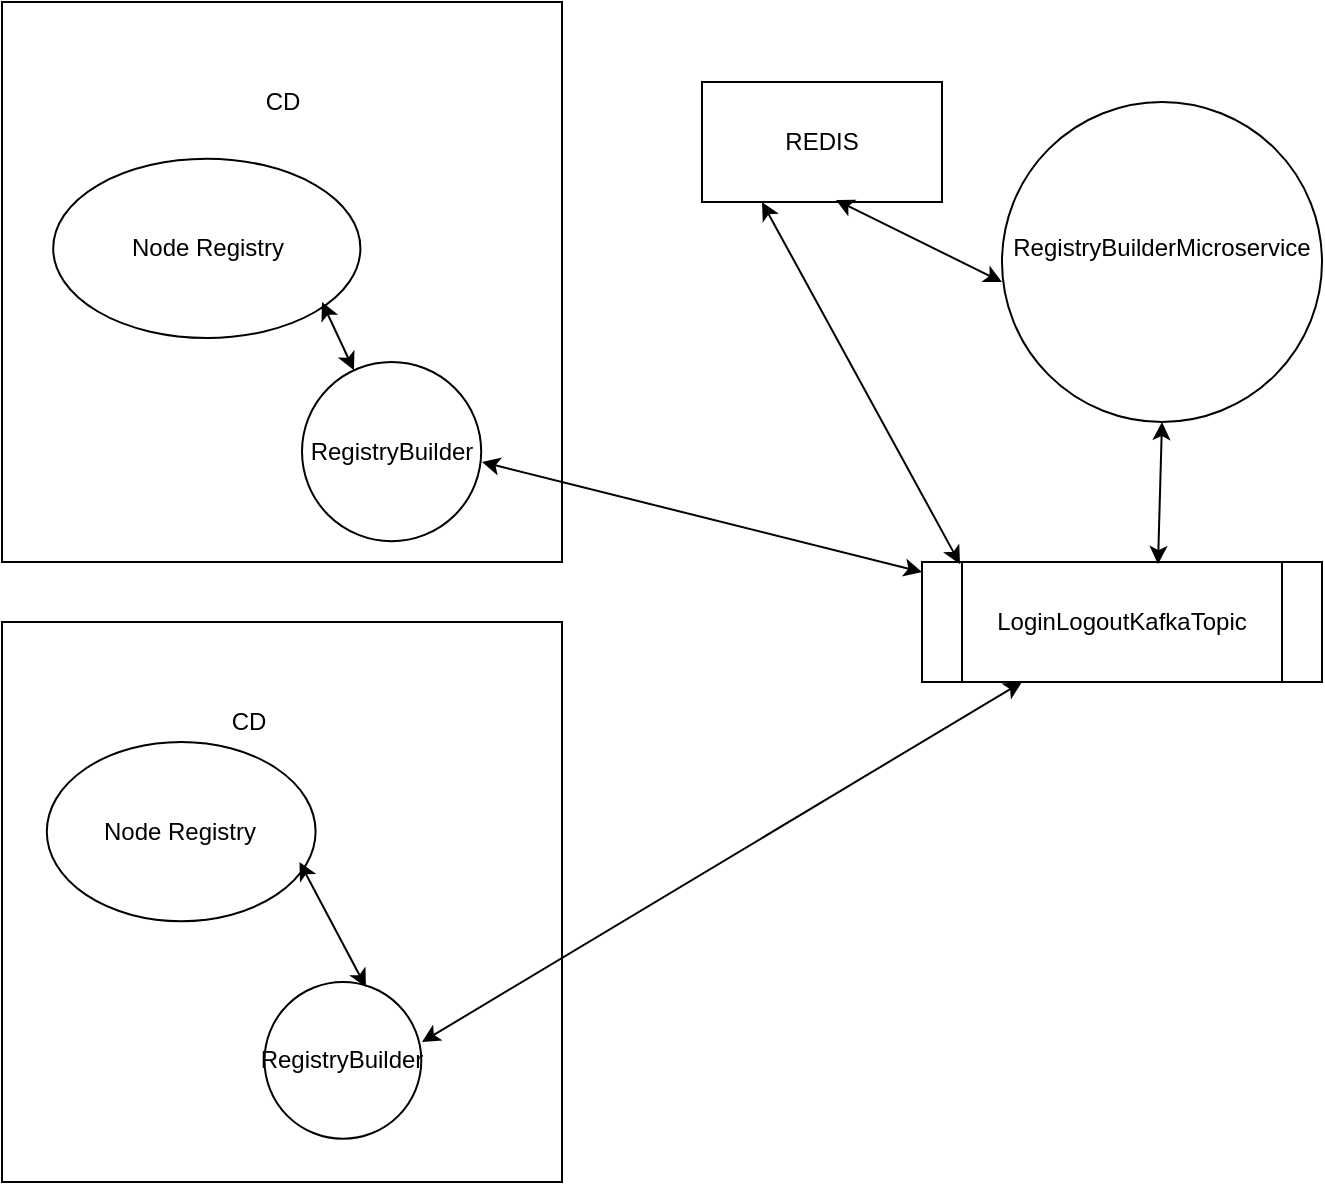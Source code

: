 <mxfile version="22.1.7" type="github">
  <diagram name="Page-1" id="YelkGCeMazvoDBq8n71y">
    <mxGraphModel dx="1210" dy="603" grid="1" gridSize="10" guides="1" tooltips="1" connect="1" arrows="1" fold="1" page="1" pageScale="1" pageWidth="850" pageHeight="1100" math="0" shadow="0">
      <root>
        <mxCell id="0" />
        <mxCell id="1" parent="0" />
        <mxCell id="x7VfMDNwSIcgL4_Bs0VZ-4" value="" style="group" vertex="1" connectable="0" parent="1">
          <mxGeometry x="120" y="30" width="320" height="280" as="geometry" />
        </mxCell>
        <mxCell id="x7VfMDNwSIcgL4_Bs0VZ-1" value="" style="whiteSpace=wrap;html=1;aspect=fixed;" vertex="1" parent="x7VfMDNwSIcgL4_Bs0VZ-4">
          <mxGeometry width="280" height="280" as="geometry" />
        </mxCell>
        <mxCell id="x7VfMDNwSIcgL4_Bs0VZ-2" value="Node Registry" style="ellipse;whiteSpace=wrap;html=1;" vertex="1" parent="x7VfMDNwSIcgL4_Bs0VZ-4">
          <mxGeometry x="25.6" y="78.4" width="153.6" height="89.6" as="geometry" />
        </mxCell>
        <mxCell id="x7VfMDNwSIcgL4_Bs0VZ-3" value="CD" style="text;html=1;strokeColor=none;fillColor=none;align=center;verticalAlign=middle;whiteSpace=wrap;rounded=0;" vertex="1" parent="x7VfMDNwSIcgL4_Bs0VZ-4">
          <mxGeometry x="102.4" y="33.6" width="76.8" height="33.6" as="geometry" />
        </mxCell>
        <mxCell id="x7VfMDNwSIcgL4_Bs0VZ-9" value="RegistryBuilder" style="ellipse;whiteSpace=wrap;html=1;aspect=fixed;" vertex="1" parent="x7VfMDNwSIcgL4_Bs0VZ-4">
          <mxGeometry x="150" y="180.0" width="89.6" height="89.6" as="geometry" />
        </mxCell>
        <mxCell id="x7VfMDNwSIcgL4_Bs0VZ-17" value="" style="endArrow=classic;startArrow=classic;html=1;rounded=0;" edge="1" parent="x7VfMDNwSIcgL4_Bs0VZ-4" target="x7VfMDNwSIcgL4_Bs0VZ-10">
          <mxGeometry width="50" height="50" relative="1" as="geometry">
            <mxPoint x="240" y="230" as="sourcePoint" />
            <mxPoint x="290" y="180" as="targetPoint" />
          </mxGeometry>
        </mxCell>
        <mxCell id="x7VfMDNwSIcgL4_Bs0VZ-18" value="" style="endArrow=classic;startArrow=classic;html=1;rounded=0;" edge="1" parent="x7VfMDNwSIcgL4_Bs0VZ-4" target="x7VfMDNwSIcgL4_Bs0VZ-9">
          <mxGeometry width="50" height="50" relative="1" as="geometry">
            <mxPoint x="160" y="150" as="sourcePoint" />
            <mxPoint x="220" y="100" as="targetPoint" />
          </mxGeometry>
        </mxCell>
        <mxCell id="x7VfMDNwSIcgL4_Bs0VZ-10" value="LoginLogoutKafkaTopic" style="shape=process;whiteSpace=wrap;html=1;backgroundOutline=1;" vertex="1" parent="1">
          <mxGeometry x="580" y="310" width="200" height="60" as="geometry" />
        </mxCell>
        <mxCell id="x7VfMDNwSIcgL4_Bs0VZ-11" value="" style="group" vertex="1" connectable="0" parent="1">
          <mxGeometry x="120" y="340" width="280" height="280" as="geometry" />
        </mxCell>
        <mxCell id="x7VfMDNwSIcgL4_Bs0VZ-12" value="" style="whiteSpace=wrap;html=1;aspect=fixed;" vertex="1" parent="x7VfMDNwSIcgL4_Bs0VZ-11">
          <mxGeometry width="280" height="280" as="geometry" />
        </mxCell>
        <mxCell id="x7VfMDNwSIcgL4_Bs0VZ-13" value="Node Registry" style="ellipse;whiteSpace=wrap;html=1;" vertex="1" parent="x7VfMDNwSIcgL4_Bs0VZ-11">
          <mxGeometry x="22.4" y="60.0" width="134.4" height="89.6" as="geometry" />
        </mxCell>
        <mxCell id="x7VfMDNwSIcgL4_Bs0VZ-14" value="CD" style="text;html=1;strokeColor=none;fillColor=none;align=center;verticalAlign=middle;whiteSpace=wrap;rounded=0;" vertex="1" parent="x7VfMDNwSIcgL4_Bs0VZ-11">
          <mxGeometry x="89.6" y="33.6" width="67.2" height="33.6" as="geometry" />
        </mxCell>
        <mxCell id="x7VfMDNwSIcgL4_Bs0VZ-15" value="RegistryBuilder" style="ellipse;whiteSpace=wrap;html=1;aspect=fixed;" vertex="1" parent="x7VfMDNwSIcgL4_Bs0VZ-11">
          <mxGeometry x="131.25" y="180.0" width="78.4" height="78.4" as="geometry" />
        </mxCell>
        <mxCell id="x7VfMDNwSIcgL4_Bs0VZ-16" value="" style="endArrow=classic;startArrow=classic;html=1;rounded=0;" edge="1" parent="x7VfMDNwSIcgL4_Bs0VZ-11" target="x7VfMDNwSIcgL4_Bs0VZ-10">
          <mxGeometry width="50" height="50" relative="1" as="geometry">
            <mxPoint x="210" y="210" as="sourcePoint" />
            <mxPoint x="253.75" y="160" as="targetPoint" />
          </mxGeometry>
        </mxCell>
        <mxCell id="x7VfMDNwSIcgL4_Bs0VZ-19" value="" style="endArrow=classic;startArrow=classic;html=1;rounded=0;entryX=0.647;entryY=0.033;entryDx=0;entryDy=0;entryPerimeter=0;" edge="1" parent="x7VfMDNwSIcgL4_Bs0VZ-11" target="x7VfMDNwSIcgL4_Bs0VZ-15">
          <mxGeometry width="50" height="50" relative="1" as="geometry">
            <mxPoint x="148.75" y="120" as="sourcePoint" />
            <mxPoint x="192.5" y="70" as="targetPoint" />
          </mxGeometry>
        </mxCell>
        <mxCell id="x7VfMDNwSIcgL4_Bs0VZ-20" value="&lt;div&gt;RegistryBuilderMicroservice&lt;/div&gt;&lt;div&gt;&lt;br&gt;&lt;/div&gt;" style="ellipse;whiteSpace=wrap;html=1;aspect=fixed;" vertex="1" parent="1">
          <mxGeometry x="620" y="80" width="160" height="160" as="geometry" />
        </mxCell>
        <mxCell id="x7VfMDNwSIcgL4_Bs0VZ-21" value="" style="endArrow=classic;startArrow=classic;html=1;rounded=0;exitX=0.59;exitY=0.017;exitDx=0;exitDy=0;exitPerimeter=0;" edge="1" parent="1" source="x7VfMDNwSIcgL4_Bs0VZ-10">
          <mxGeometry width="50" height="50" relative="1" as="geometry">
            <mxPoint x="650" y="290" as="sourcePoint" />
            <mxPoint x="700" y="240" as="targetPoint" />
          </mxGeometry>
        </mxCell>
        <mxCell id="x7VfMDNwSIcgL4_Bs0VZ-22" value="REDIS" style="rounded=0;whiteSpace=wrap;html=1;" vertex="1" parent="1">
          <mxGeometry x="470" y="70" width="120" height="60" as="geometry" />
        </mxCell>
        <mxCell id="x7VfMDNwSIcgL4_Bs0VZ-23" value="" style="endArrow=classic;startArrow=classic;html=1;rounded=0;exitX=0.558;exitY=0.983;exitDx=0;exitDy=0;exitPerimeter=0;" edge="1" parent="1" source="x7VfMDNwSIcgL4_Bs0VZ-22">
          <mxGeometry width="50" height="50" relative="1" as="geometry">
            <mxPoint x="570" y="220" as="sourcePoint" />
            <mxPoint x="620" y="170" as="targetPoint" />
          </mxGeometry>
        </mxCell>
        <mxCell id="x7VfMDNwSIcgL4_Bs0VZ-24" value="" style="endArrow=classic;startArrow=classic;html=1;rounded=0;entryX=0.25;entryY=1;entryDx=0;entryDy=0;exitX=0.095;exitY=0.017;exitDx=0;exitDy=0;exitPerimeter=0;" edge="1" parent="1" source="x7VfMDNwSIcgL4_Bs0VZ-10" target="x7VfMDNwSIcgL4_Bs0VZ-22">
          <mxGeometry width="50" height="50" relative="1" as="geometry">
            <mxPoint x="350" y="230" as="sourcePoint" />
            <mxPoint x="400" y="180" as="targetPoint" />
          </mxGeometry>
        </mxCell>
      </root>
    </mxGraphModel>
  </diagram>
</mxfile>
